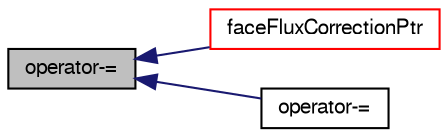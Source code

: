 digraph "operator-="
{
  bgcolor="transparent";
  edge [fontname="FreeSans",fontsize="10",labelfontname="FreeSans",labelfontsize="10"];
  node [fontname="FreeSans",fontsize="10",shape=record];
  rankdir="LR";
  Node6010 [label="operator-=",height=0.2,width=0.4,color="black", fillcolor="grey75", style="filled", fontcolor="black"];
  Node6010 -> Node6011 [dir="back",color="midnightblue",fontsize="10",style="solid",fontname="FreeSans"];
  Node6011 [label="faceFluxCorrectionPtr",height=0.2,width=0.4,color="red",URL="$a22358.html#abca4d525cb7a95854e0bbc373847fef2",tooltip="Return pointer to face-flux non-orthogonal correction field. "];
  Node6010 -> Node6016 [dir="back",color="midnightblue",fontsize="10",style="solid",fontname="FreeSans"];
  Node6016 [label="operator-=",height=0.2,width=0.4,color="black",URL="$a22358.html#ab1f53ae1d0d0b3dcd8eaae0f643ed609"];
}
